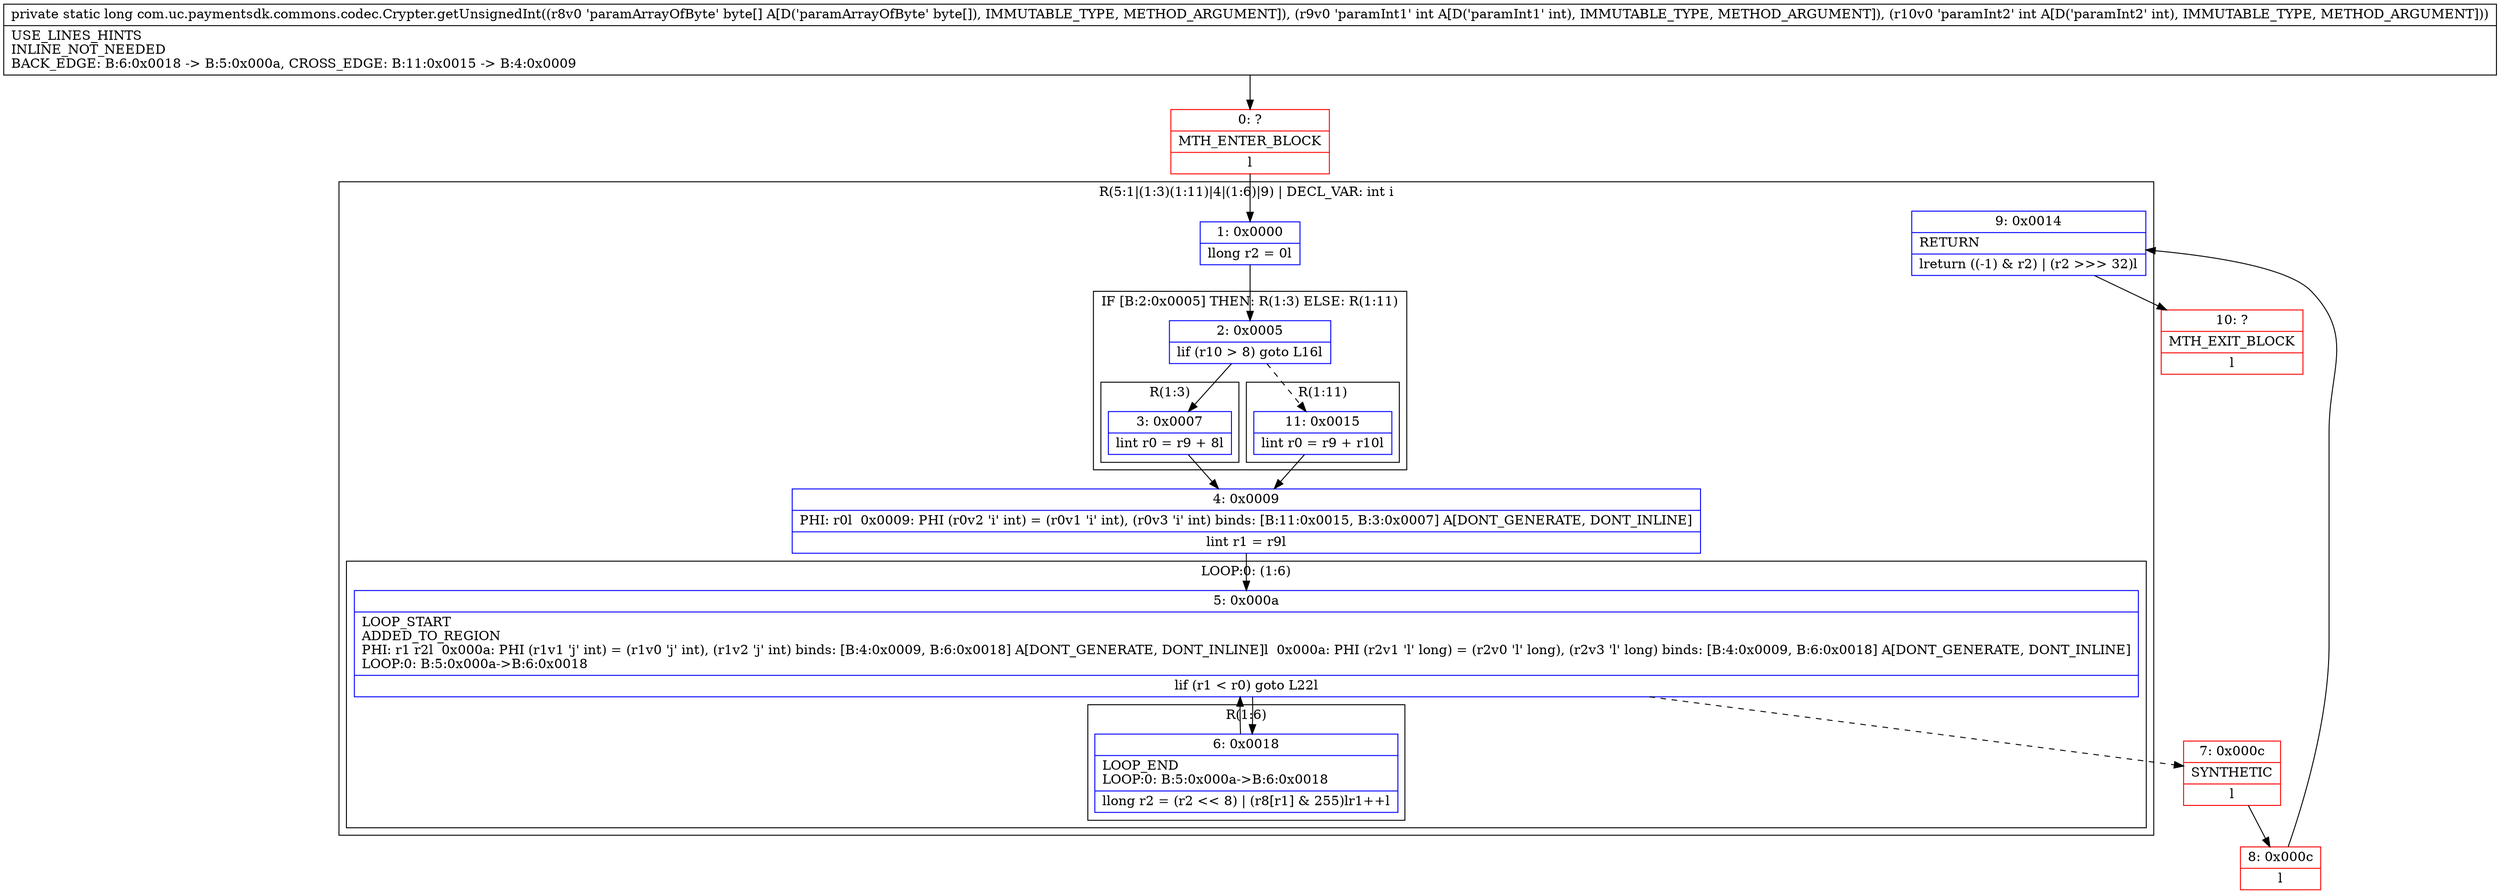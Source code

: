digraph "CFG forcom.uc.paymentsdk.commons.codec.Crypter.getUnsignedInt([BII)J" {
subgraph cluster_Region_1251749511 {
label = "R(5:1|(1:3)(1:11)|4|(1:6)|9) | DECL_VAR: int i\l";
node [shape=record,color=blue];
Node_1 [shape=record,label="{1\:\ 0x0000|llong r2 = 0l}"];
subgraph cluster_IfRegion_2137253277 {
label = "IF [B:2:0x0005] THEN: R(1:3) ELSE: R(1:11)";
node [shape=record,color=blue];
Node_2 [shape=record,label="{2\:\ 0x0005|lif (r10 \> 8) goto L16l}"];
subgraph cluster_Region_1170780500 {
label = "R(1:3)";
node [shape=record,color=blue];
Node_3 [shape=record,label="{3\:\ 0x0007|lint r0 = r9 + 8l}"];
}
subgraph cluster_Region_921374111 {
label = "R(1:11)";
node [shape=record,color=blue];
Node_11 [shape=record,label="{11\:\ 0x0015|lint r0 = r9 + r10l}"];
}
}
Node_4 [shape=record,label="{4\:\ 0x0009|PHI: r0l  0x0009: PHI (r0v2 'i' int) = (r0v1 'i' int), (r0v3 'i' int) binds: [B:11:0x0015, B:3:0x0007] A[DONT_GENERATE, DONT_INLINE]\l|lint r1 = r9l}"];
subgraph cluster_LoopRegion_1854621564 {
label = "LOOP:0: (1:6)";
node [shape=record,color=blue];
Node_5 [shape=record,label="{5\:\ 0x000a|LOOP_START\lADDED_TO_REGION\lPHI: r1 r2l  0x000a: PHI (r1v1 'j' int) = (r1v0 'j' int), (r1v2 'j' int) binds: [B:4:0x0009, B:6:0x0018] A[DONT_GENERATE, DONT_INLINE]l  0x000a: PHI (r2v1 'l' long) = (r2v0 'l' long), (r2v3 'l' long) binds: [B:4:0x0009, B:6:0x0018] A[DONT_GENERATE, DONT_INLINE]\lLOOP:0: B:5:0x000a\-\>B:6:0x0018\l|lif (r1 \< r0) goto L22l}"];
subgraph cluster_Region_672769577 {
label = "R(1:6)";
node [shape=record,color=blue];
Node_6 [shape=record,label="{6\:\ 0x0018|LOOP_END\lLOOP:0: B:5:0x000a\-\>B:6:0x0018\l|llong r2 = (r2 \<\< 8) \| (r8[r1] & 255)lr1++l}"];
}
}
Node_9 [shape=record,label="{9\:\ 0x0014|RETURN\l|lreturn ((\-1) & r2) \| (r2 \>\>\> 32)l}"];
}
Node_0 [shape=record,color=red,label="{0\:\ ?|MTH_ENTER_BLOCK\l|l}"];
Node_7 [shape=record,color=red,label="{7\:\ 0x000c|SYNTHETIC\l|l}"];
Node_8 [shape=record,color=red,label="{8\:\ 0x000c|l}"];
Node_10 [shape=record,color=red,label="{10\:\ ?|MTH_EXIT_BLOCK\l|l}"];
MethodNode[shape=record,label="{private static long com.uc.paymentsdk.commons.codec.Crypter.getUnsignedInt((r8v0 'paramArrayOfByte' byte[] A[D('paramArrayOfByte' byte[]), IMMUTABLE_TYPE, METHOD_ARGUMENT]), (r9v0 'paramInt1' int A[D('paramInt1' int), IMMUTABLE_TYPE, METHOD_ARGUMENT]), (r10v0 'paramInt2' int A[D('paramInt2' int), IMMUTABLE_TYPE, METHOD_ARGUMENT]))  | USE_LINES_HINTS\lINLINE_NOT_NEEDED\lBACK_EDGE: B:6:0x0018 \-\> B:5:0x000a, CROSS_EDGE: B:11:0x0015 \-\> B:4:0x0009\l}"];
MethodNode -> Node_0;
Node_1 -> Node_2;
Node_2 -> Node_3;
Node_2 -> Node_11[style=dashed];
Node_3 -> Node_4;
Node_11 -> Node_4;
Node_4 -> Node_5;
Node_5 -> Node_6;
Node_5 -> Node_7[style=dashed];
Node_6 -> Node_5;
Node_9 -> Node_10;
Node_0 -> Node_1;
Node_7 -> Node_8;
Node_8 -> Node_9;
}

